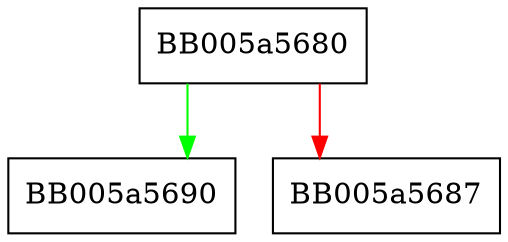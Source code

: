 digraph ENGINE_register_RSA {
  node [shape="box"];
  graph [splines=ortho];
  BB005a5680 -> BB005a5690 [color="green"];
  BB005a5680 -> BB005a5687 [color="red"];
}